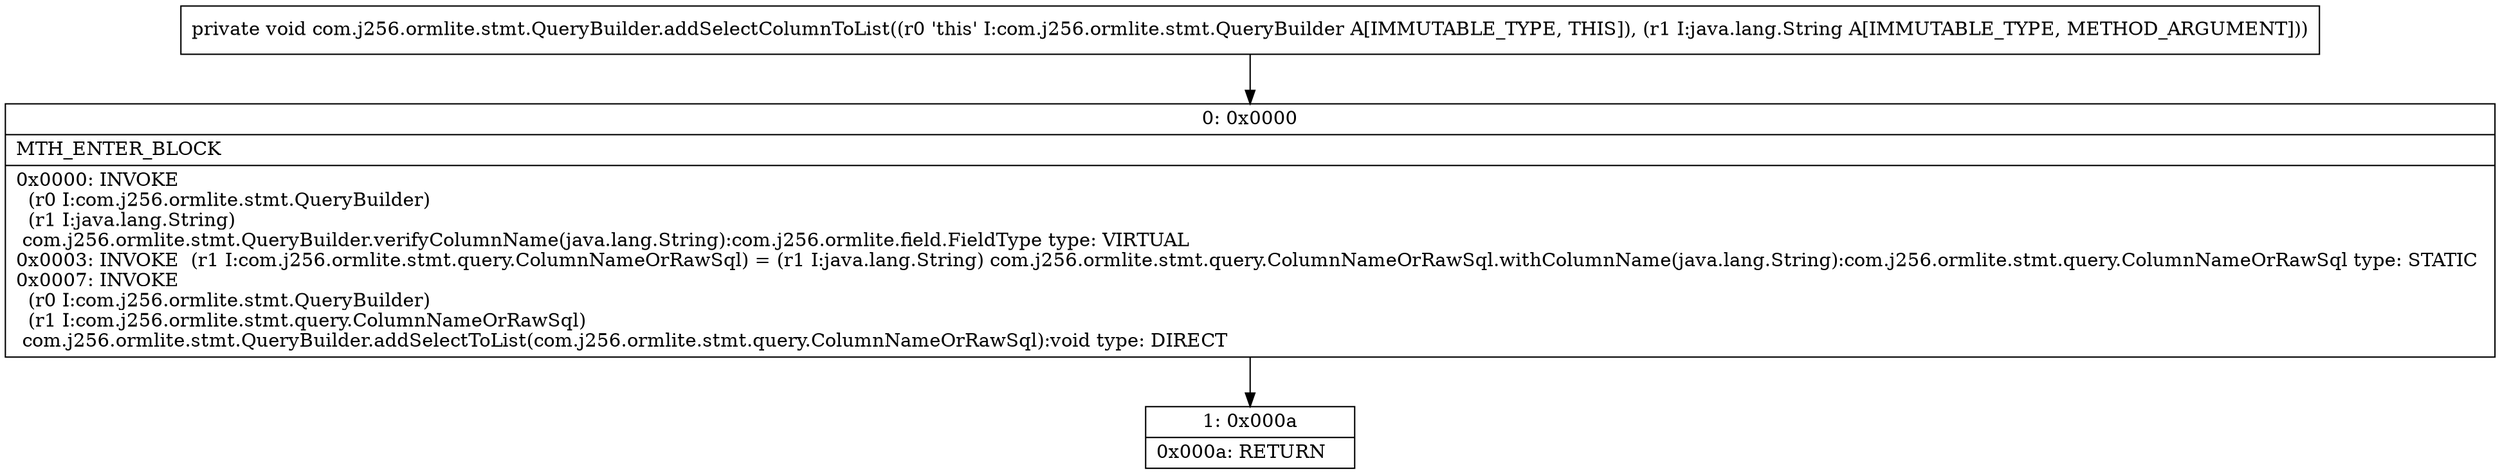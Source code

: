 digraph "CFG forcom.j256.ormlite.stmt.QueryBuilder.addSelectColumnToList(Ljava\/lang\/String;)V" {
Node_0 [shape=record,label="{0\:\ 0x0000|MTH_ENTER_BLOCK\l|0x0000: INVOKE  \l  (r0 I:com.j256.ormlite.stmt.QueryBuilder)\l  (r1 I:java.lang.String)\l com.j256.ormlite.stmt.QueryBuilder.verifyColumnName(java.lang.String):com.j256.ormlite.field.FieldType type: VIRTUAL \l0x0003: INVOKE  (r1 I:com.j256.ormlite.stmt.query.ColumnNameOrRawSql) = (r1 I:java.lang.String) com.j256.ormlite.stmt.query.ColumnNameOrRawSql.withColumnName(java.lang.String):com.j256.ormlite.stmt.query.ColumnNameOrRawSql type: STATIC \l0x0007: INVOKE  \l  (r0 I:com.j256.ormlite.stmt.QueryBuilder)\l  (r1 I:com.j256.ormlite.stmt.query.ColumnNameOrRawSql)\l com.j256.ormlite.stmt.QueryBuilder.addSelectToList(com.j256.ormlite.stmt.query.ColumnNameOrRawSql):void type: DIRECT \l}"];
Node_1 [shape=record,label="{1\:\ 0x000a|0x000a: RETURN   \l}"];
MethodNode[shape=record,label="{private void com.j256.ormlite.stmt.QueryBuilder.addSelectColumnToList((r0 'this' I:com.j256.ormlite.stmt.QueryBuilder A[IMMUTABLE_TYPE, THIS]), (r1 I:java.lang.String A[IMMUTABLE_TYPE, METHOD_ARGUMENT])) }"];
MethodNode -> Node_0;
Node_0 -> Node_1;
}

